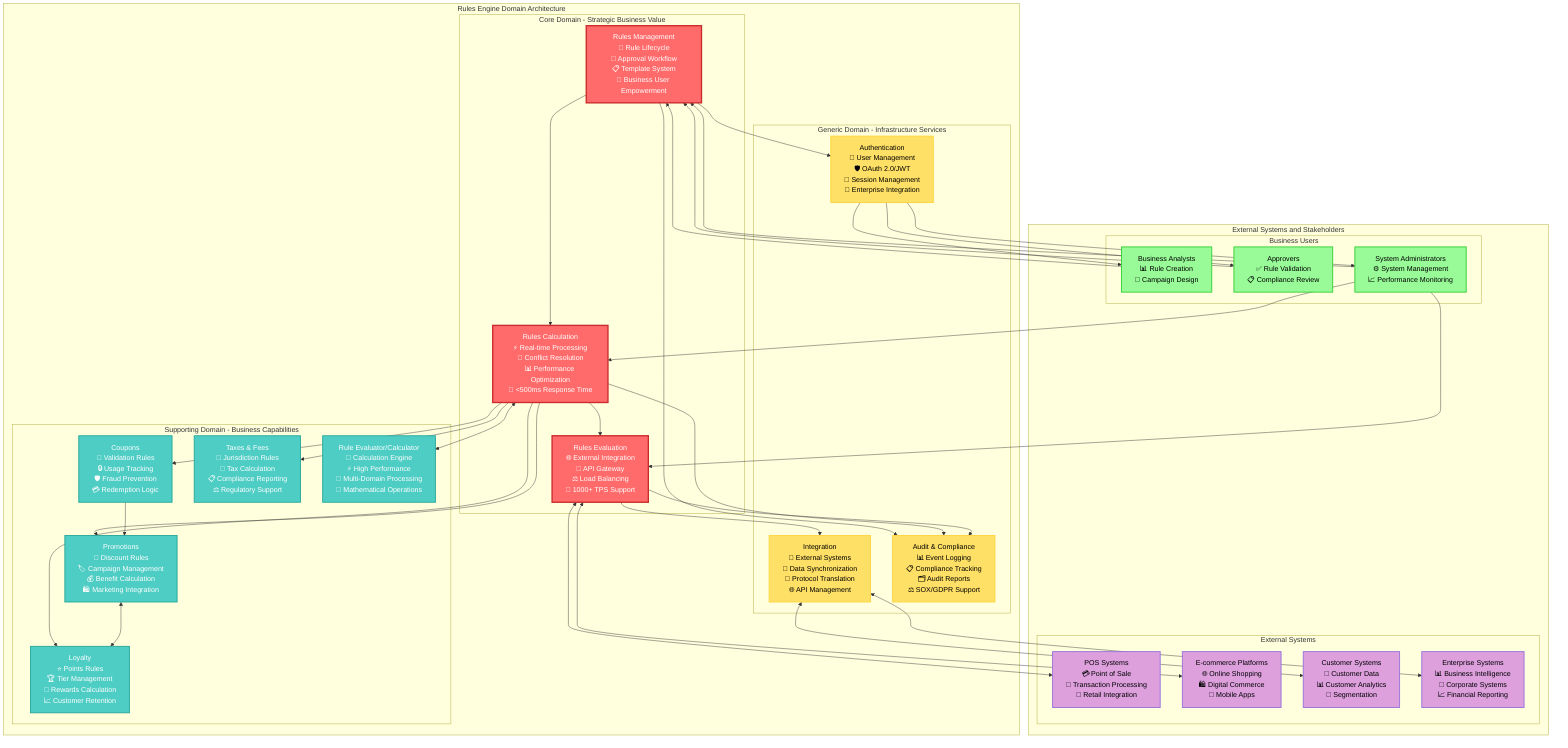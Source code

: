 graph TB
    subgraph "Rules Engine Domain Architecture"
        direction TB
        
        subgraph "Core Domain - Strategic Business Value"
            direction LR
            CORE_CALC[Rules Calculation<br/>⚡ Real-time Processing<br/>🔧 Conflict Resolution<br/>📊 Performance Optimization<br/>🎯 <500ms Response Time]
            CORE_MGMT[Rules Management<br/>📝 Rule Lifecycle<br/>🔄 Approval Workflow<br/>📋 Template System<br/>👥 Business User Empowerment]
            CORE_EVAL[Rules Evaluation<br/>🌐 External Integration<br/>📡 API Gateway<br/>⚖️ Load Balancing<br/>🚀 1000+ TPS Support]
        end
        
        subgraph "Supporting Domain - Business Capabilities"
            direction LR
            PROM[Promotions<br/>🎯 Discount Rules<br/>🏷️ Campaign Management<br/>💰 Benefit Calculation<br/>🛍️ Marketing Integration]
            LOY[Loyalty<br/>⭐ Points Rules<br/>🏆 Tier Management<br/>🎁 Rewards Calculation<br/>📈 Customer Retention]
            COUP[Coupons<br/>🎫 Validation Rules<br/>🔒 Usage Tracking<br/>🛡️ Fraud Prevention<br/>💳 Redemption Logic]
            TAX[Taxes & Fees<br/>📍 Jurisdiction Rules<br/>💸 Tax Calculation<br/>📋 Compliance Reporting<br/>⚖️ Regulatory Support]
            CALC[Rule Evaluator/Calculator<br/>🔢 Calculation Engine<br/>⚡ High Performance<br/>🔄 Multi-Domain Processing<br/>🧮 Mathematical Operations]
        end
        
        subgraph "Generic Domain - Infrastructure Services"
            direction LR
            AUTH[Authentication<br/>🔐 User Management<br/>🛡️ OAuth 2.0/JWT<br/>🎫 Session Management<br/>🏢 Enterprise Integration]
            INT[Integration<br/>🔌 External Systems<br/>📡 Data Synchronization<br/>🔄 Protocol Translation<br/>🌐 API Management]
            AUDIT[Audit & Compliance<br/>📊 Event Logging<br/>📋 Compliance Tracking<br/>🗂️ Audit Reports<br/>⚖️ SOX/GDPR Support]
        end
    end
    
    subgraph "External Systems and Stakeholders"
        direction TB
        
        subgraph "Business Users"
            BA[Business Analysts<br/>📊 Rule Creation<br/>📝 Campaign Design]
            APPROVER[Approvers<br/>✅ Rule Validation<br/>📋 Compliance Review]
            ADMIN[System Administrators<br/>⚙️ System Management<br/>📈 Performance Monitoring]
        end
        
        subgraph "External Systems"
            POS[POS Systems<br/>💳 Point of Sale<br/>🛒 Transaction Processing<br/>🏪 Retail Integration]
            ECOM[E-commerce Platforms<br/>🌐 Online Shopping<br/>🛍️ Digital Commerce<br/>📱 Mobile Apps]
            CRM[Customer Systems<br/>👥 Customer Data<br/>📊 Customer Analytics<br/>🎯 Segmentation]
            ERP[Enterprise Systems<br/>📊 Business Intelligence<br/>💼 Corporate Systems<br/>📈 Financial Reporting]
        end
    end
    
    %% Core Domain Internal Flow
    CORE_MGMT --> CORE_CALC
    CORE_CALC --> CORE_EVAL
    CORE_CALC <--> CALC
    
    %% Supporting Domain Integration
    CORE_CALC --> PROM
    CORE_CALC --> LOY
    CORE_CALC --> COUP
    CORE_CALC --> TAX
    
    %% Supporting Domain Cross-Integration
    PROM <--> LOY
    COUP --> PROM
    
    %% Generic Domain Support
    CORE_MGMT --> AUTH
    CORE_EVAL --> INT
    CORE_MGMT --> AUDIT
    CORE_CALC --> AUDIT
    CORE_EVAL --> AUDIT
    
    %% Business User Interactions
    BA --> CORE_MGMT
    APPROVER --> CORE_MGMT
    ADMIN --> CORE_MGMT
    ADMIN --> CORE_CALC
    ADMIN --> CORE_EVAL
    
    %% External System Integration
    CORE_EVAL <--> POS
    CORE_EVAL <--> ECOM
    INT <--> CRM
    INT <--> ERP
    
    %% Authentication Flow
    AUTH --> BA
    AUTH --> APPROVER
    AUTH --> ADMIN
    
    classDef coreContext fill:#ff6b6b,stroke:#c92a2a,stroke-width:3px,color:#fff
    classDef supportingContext fill:#4ecdc4,stroke:#26a69a,stroke-width:2px,color:#fff
    classDef genericContext fill:#ffe066,stroke:#ffd43b,stroke-width:2px,color:#000
    classDef businessUser fill:#98fb98,stroke:#32cd32,stroke-width:2px,color:#000
    classDef externalSystem fill:#dda0dd,stroke:#9370db,stroke-width:2px,color:#000
    
    class CORE_CALC,CORE_MGMT,CORE_EVAL coreContext
    class PROM,LOY,COUP,TAX,CALC supportingContext
    class AUTH,INT,AUDIT genericContext
    class BA,APPROVER,ADMIN businessUser
    class POS,ECOM,CRM,ERP externalSystem